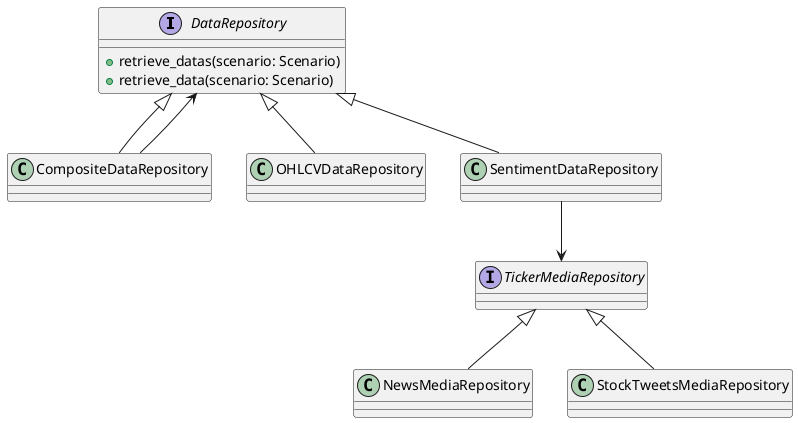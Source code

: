 @startuml
'https://plantuml.com/class-diagram

interface DataRepository {
+retrieve_datas(scenario: Scenario)
+retrieve_data(scenario: Scenario)
}

class CompositeDataRepository

class OHLCVDataRepository

interface TickerMediaRepository
class NewsMediaRepository
class StockTweetsMediaRepository
class SentimentDataRepository

CompositeDataRepository -up-|> DataRepository
OHLCVDataRepository -up-|> DataRepository
SentimentDataRepository -up-|> DataRepository

CompositeDataRepository -up-> DataRepository

TickerMediaRepository <|-- NewsMediaRepository
TickerMediaRepository <|-- StockTweetsMediaRepository
SentimentDataRepository --> TickerMediaRepository

@enduml